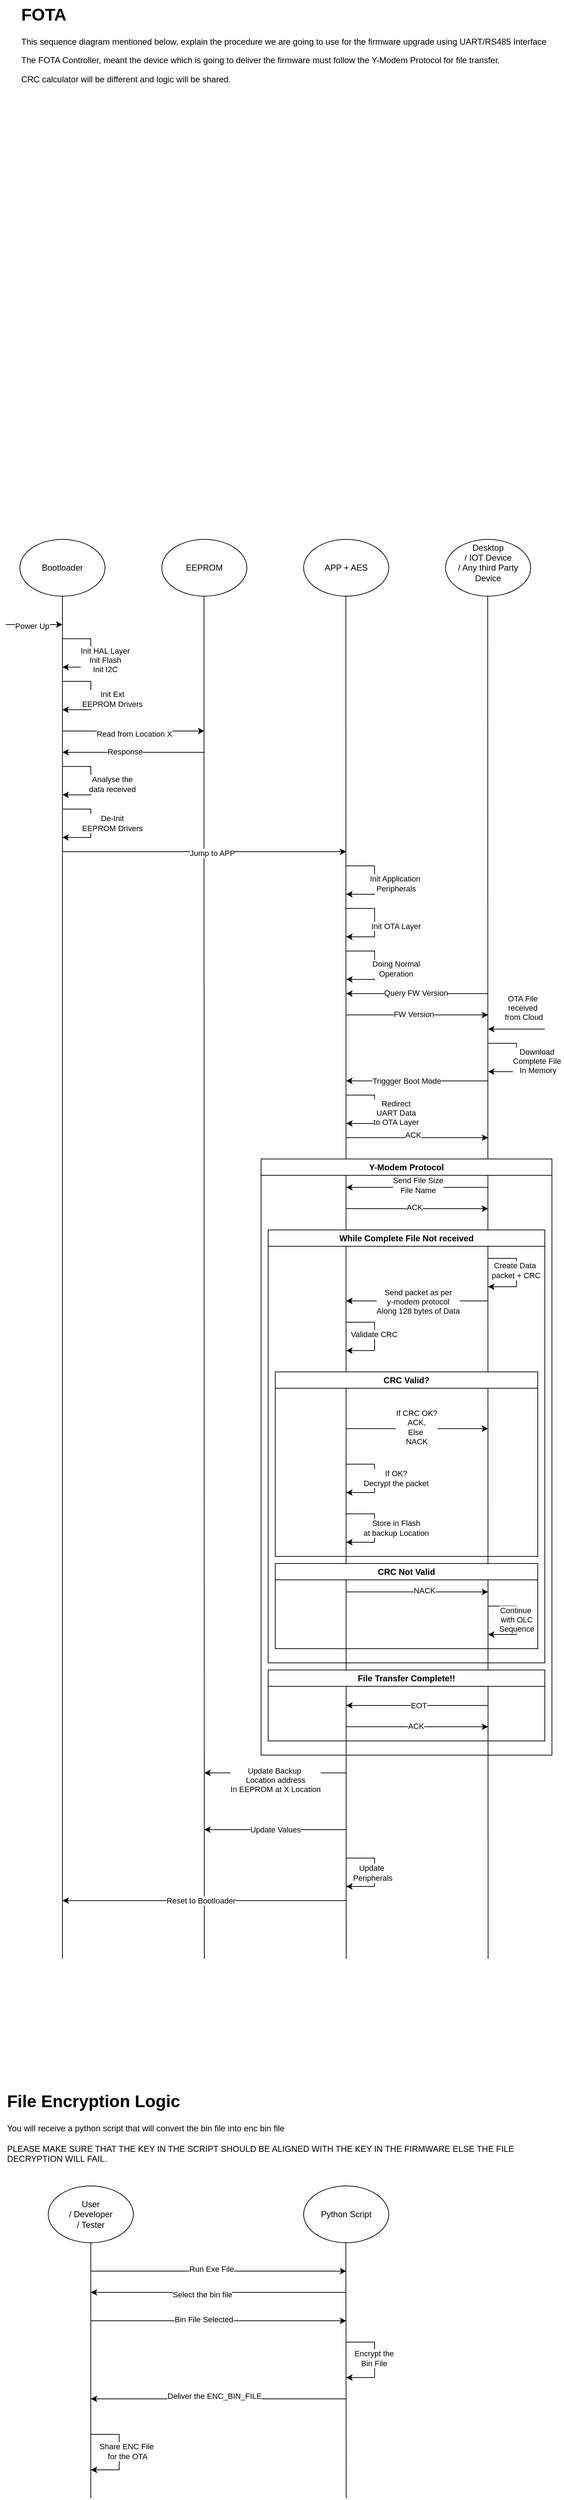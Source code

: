 <mxfile version="24.4.4" type="device">
  <diagram name="Page-1" id="2YBvvXClWsGukQMizWep">
    <mxGraphModel dx="984" dy="1767" grid="1" gridSize="10" guides="1" tooltips="1" connect="1" arrows="1" fold="1" page="1" pageScale="1" pageWidth="850" pageHeight="1100" math="0" shadow="0">
      <root>
        <mxCell id="0" />
        <mxCell id="1" parent="0" />
        <mxCell id="lax63M6g1z-l_vcYS6Rf-1" value="Bootloader" style="ellipse;whiteSpace=wrap;html=1;" vertex="1" parent="1">
          <mxGeometry x="60" y="40" width="120" height="80" as="geometry" />
        </mxCell>
        <mxCell id="lax63M6g1z-l_vcYS6Rf-2" value="EEPROM" style="ellipse;whiteSpace=wrap;html=1;" vertex="1" parent="1">
          <mxGeometry x="260" y="40" width="120" height="80" as="geometry" />
        </mxCell>
        <mxCell id="lax63M6g1z-l_vcYS6Rf-3" value="APP + AES" style="ellipse;whiteSpace=wrap;html=1;" vertex="1" parent="1">
          <mxGeometry x="460" y="40" width="120" height="80" as="geometry" />
        </mxCell>
        <mxCell id="lax63M6g1z-l_vcYS6Rf-4" value="Desktop&lt;div&gt;/ IOT Device&lt;/div&gt;&lt;div&gt;/ Any third Party Device&lt;/div&gt;&lt;div&gt;&lt;div&gt;&lt;br&gt;&lt;/div&gt;&lt;/div&gt;" style="ellipse;whiteSpace=wrap;html=1;" vertex="1" parent="1">
          <mxGeometry x="660" y="40" width="120" height="80" as="geometry" />
        </mxCell>
        <mxCell id="lax63M6g1z-l_vcYS6Rf-5" value="" style="endArrow=none;html=1;rounded=0;entryX=0.5;entryY=1;entryDx=0;entryDy=0;" edge="1" parent="1" target="lax63M6g1z-l_vcYS6Rf-1">
          <mxGeometry width="50" height="50" relative="1" as="geometry">
            <mxPoint x="120" y="2040" as="sourcePoint" />
            <mxPoint x="460" y="280" as="targetPoint" />
          </mxGeometry>
        </mxCell>
        <mxCell id="lax63M6g1z-l_vcYS6Rf-6" value="" style="endArrow=none;html=1;rounded=0;entryX=0.5;entryY=1;entryDx=0;entryDy=0;" edge="1" parent="1">
          <mxGeometry width="50" height="50" relative="1" as="geometry">
            <mxPoint x="320" y="2040" as="sourcePoint" />
            <mxPoint x="319.5" y="120" as="targetPoint" />
          </mxGeometry>
        </mxCell>
        <mxCell id="lax63M6g1z-l_vcYS6Rf-7" value="" style="endArrow=none;html=1;rounded=0;entryX=0.5;entryY=1;entryDx=0;entryDy=0;" edge="1" parent="1">
          <mxGeometry width="50" height="50" relative="1" as="geometry">
            <mxPoint x="520" y="2040" as="sourcePoint" />
            <mxPoint x="519.5" y="120" as="targetPoint" />
          </mxGeometry>
        </mxCell>
        <mxCell id="lax63M6g1z-l_vcYS6Rf-10" value="" style="endArrow=classic;html=1;rounded=0;" edge="1" parent="1">
          <mxGeometry width="50" height="50" relative="1" as="geometry">
            <mxPoint x="40" y="160" as="sourcePoint" />
            <mxPoint x="120" y="160" as="targetPoint" />
          </mxGeometry>
        </mxCell>
        <mxCell id="lax63M6g1z-l_vcYS6Rf-11" value="Power Up" style="edgeLabel;html=1;align=center;verticalAlign=middle;resizable=0;points=[];" vertex="1" connectable="0" parent="lax63M6g1z-l_vcYS6Rf-10">
          <mxGeometry x="-0.075" y="-2" relative="1" as="geometry">
            <mxPoint as="offset" />
          </mxGeometry>
        </mxCell>
        <mxCell id="lax63M6g1z-l_vcYS6Rf-12" value="" style="endArrow=classic;html=1;rounded=0;" edge="1" parent="1">
          <mxGeometry width="50" height="50" relative="1" as="geometry">
            <mxPoint x="120" y="180" as="sourcePoint" />
            <mxPoint x="120" y="220" as="targetPoint" />
            <Array as="points">
              <mxPoint x="160" y="180" />
              <mxPoint x="160" y="220" />
            </Array>
          </mxGeometry>
        </mxCell>
        <mxCell id="lax63M6g1z-l_vcYS6Rf-15" value="Init HAL Layer&lt;div&gt;Init Flash&lt;/div&gt;&lt;div&gt;Init I2C&lt;/div&gt;" style="edgeLabel;html=1;align=center;verticalAlign=middle;resizable=0;points=[];" vertex="1" connectable="0" parent="lax63M6g1z-l_vcYS6Rf-12">
          <mxGeometry x="-0.017" relative="1" as="geometry">
            <mxPoint x="20" y="11" as="offset" />
          </mxGeometry>
        </mxCell>
        <mxCell id="lax63M6g1z-l_vcYS6Rf-14" value="" style="endArrow=none;html=1;rounded=0;entryX=0.5;entryY=1;entryDx=0;entryDy=0;" edge="1" parent="1">
          <mxGeometry width="50" height="50" relative="1" as="geometry">
            <mxPoint x="720" y="2040" as="sourcePoint" />
            <mxPoint x="719.5" y="120" as="targetPoint" />
          </mxGeometry>
        </mxCell>
        <mxCell id="lax63M6g1z-l_vcYS6Rf-18" value="" style="endArrow=classic;html=1;rounded=0;" edge="1" parent="1">
          <mxGeometry width="50" height="50" relative="1" as="geometry">
            <mxPoint x="120" y="240" as="sourcePoint" />
            <mxPoint x="120" y="280" as="targetPoint" />
            <Array as="points">
              <mxPoint x="160" y="240" />
              <mxPoint x="160" y="280" />
            </Array>
          </mxGeometry>
        </mxCell>
        <mxCell id="lax63M6g1z-l_vcYS6Rf-20" value="Init Ext&lt;div&gt;EEPROM Drivers&lt;/div&gt;" style="edgeLabel;html=1;align=center;verticalAlign=middle;resizable=0;points=[];" vertex="1" connectable="0" parent="lax63M6g1z-l_vcYS6Rf-18">
          <mxGeometry x="0.083" relative="1" as="geometry">
            <mxPoint x="30" as="offset" />
          </mxGeometry>
        </mxCell>
        <mxCell id="lax63M6g1z-l_vcYS6Rf-21" value="" style="endArrow=classic;html=1;rounded=0;" edge="1" parent="1">
          <mxGeometry width="50" height="50" relative="1" as="geometry">
            <mxPoint x="120" y="310" as="sourcePoint" />
            <mxPoint x="320" y="310" as="targetPoint" />
          </mxGeometry>
        </mxCell>
        <mxCell id="lax63M6g1z-l_vcYS6Rf-22" value="Read from Location X" style="edgeLabel;html=1;align=center;verticalAlign=middle;resizable=0;points=[];" vertex="1" connectable="0" parent="lax63M6g1z-l_vcYS6Rf-21">
          <mxGeometry x="0.01" y="-4" relative="1" as="geometry">
            <mxPoint as="offset" />
          </mxGeometry>
        </mxCell>
        <mxCell id="lax63M6g1z-l_vcYS6Rf-23" value="" style="endArrow=classic;html=1;rounded=0;" edge="1" parent="1">
          <mxGeometry width="50" height="50" relative="1" as="geometry">
            <mxPoint x="320" y="340" as="sourcePoint" />
            <mxPoint x="120" y="340" as="targetPoint" />
            <Array as="points">
              <mxPoint x="220" y="340" />
            </Array>
          </mxGeometry>
        </mxCell>
        <mxCell id="lax63M6g1z-l_vcYS6Rf-24" value="Response" style="edgeLabel;html=1;align=center;verticalAlign=middle;resizable=0;points=[];" vertex="1" connectable="0" parent="lax63M6g1z-l_vcYS6Rf-23">
          <mxGeometry x="0.12" y="-1" relative="1" as="geometry">
            <mxPoint as="offset" />
          </mxGeometry>
        </mxCell>
        <mxCell id="lax63M6g1z-l_vcYS6Rf-26" value="" style="endArrow=classic;html=1;rounded=0;" edge="1" parent="1">
          <mxGeometry width="50" height="50" relative="1" as="geometry">
            <mxPoint x="120" y="360" as="sourcePoint" />
            <mxPoint x="120" y="400" as="targetPoint" />
            <Array as="points">
              <mxPoint x="160" y="360" />
              <mxPoint x="160" y="400" />
            </Array>
          </mxGeometry>
        </mxCell>
        <mxCell id="lax63M6g1z-l_vcYS6Rf-27" value="Analyse the&lt;div&gt;data received&lt;/div&gt;" style="edgeLabel;html=1;align=center;verticalAlign=middle;resizable=0;points=[];" vertex="1" connectable="0" parent="lax63M6g1z-l_vcYS6Rf-26">
          <mxGeometry x="0.083" relative="1" as="geometry">
            <mxPoint x="30" as="offset" />
          </mxGeometry>
        </mxCell>
        <mxCell id="lax63M6g1z-l_vcYS6Rf-28" value="" style="endArrow=classic;html=1;rounded=0;" edge="1" parent="1">
          <mxGeometry width="50" height="50" relative="1" as="geometry">
            <mxPoint x="120" y="480" as="sourcePoint" />
            <mxPoint x="520" y="480" as="targetPoint" />
          </mxGeometry>
        </mxCell>
        <mxCell id="lax63M6g1z-l_vcYS6Rf-29" value="Jump to APP" style="edgeLabel;html=1;align=center;verticalAlign=middle;resizable=0;points=[];" vertex="1" connectable="0" parent="lax63M6g1z-l_vcYS6Rf-28">
          <mxGeometry x="0.055" y="-2" relative="1" as="geometry">
            <mxPoint as="offset" />
          </mxGeometry>
        </mxCell>
        <mxCell id="lax63M6g1z-l_vcYS6Rf-31" value="" style="endArrow=classic;html=1;rounded=0;" edge="1" parent="1">
          <mxGeometry width="50" height="50" relative="1" as="geometry">
            <mxPoint x="520" y="500" as="sourcePoint" />
            <mxPoint x="520" y="540" as="targetPoint" />
            <Array as="points">
              <mxPoint x="560" y="500" />
              <mxPoint x="560" y="540" />
            </Array>
          </mxGeometry>
        </mxCell>
        <mxCell id="lax63M6g1z-l_vcYS6Rf-32" value="Init Application&amp;nbsp;&lt;div&gt;Peripherals&lt;/div&gt;" style="edgeLabel;html=1;align=center;verticalAlign=middle;resizable=0;points=[];" vertex="1" connectable="0" parent="lax63M6g1z-l_vcYS6Rf-31">
          <mxGeometry x="0.083" relative="1" as="geometry">
            <mxPoint x="30" as="offset" />
          </mxGeometry>
        </mxCell>
        <mxCell id="lax63M6g1z-l_vcYS6Rf-33" value="" style="endArrow=classic;html=1;rounded=0;" edge="1" parent="1">
          <mxGeometry width="50" height="50" relative="1" as="geometry">
            <mxPoint x="120" y="420" as="sourcePoint" />
            <mxPoint x="120" y="460" as="targetPoint" />
            <Array as="points">
              <mxPoint x="160" y="420" />
              <mxPoint x="160" y="460" />
            </Array>
          </mxGeometry>
        </mxCell>
        <mxCell id="lax63M6g1z-l_vcYS6Rf-34" value="De-Init&lt;div&gt;EEPROM Drivers&lt;/div&gt;" style="edgeLabel;html=1;align=center;verticalAlign=middle;resizable=0;points=[];" vertex="1" connectable="0" parent="lax63M6g1z-l_vcYS6Rf-33">
          <mxGeometry x="0.083" relative="1" as="geometry">
            <mxPoint x="30" y="-5" as="offset" />
          </mxGeometry>
        </mxCell>
        <mxCell id="lax63M6g1z-l_vcYS6Rf-35" value="" style="endArrow=classic;html=1;rounded=0;" edge="1" parent="1">
          <mxGeometry width="50" height="50" relative="1" as="geometry">
            <mxPoint x="520" y="560" as="sourcePoint" />
            <mxPoint x="520" y="600" as="targetPoint" />
            <Array as="points">
              <mxPoint x="560" y="560" />
              <mxPoint x="560" y="600" />
            </Array>
          </mxGeometry>
        </mxCell>
        <mxCell id="lax63M6g1z-l_vcYS6Rf-36" value="Init OTA Layer" style="edgeLabel;html=1;align=center;verticalAlign=middle;resizable=0;points=[];" vertex="1" connectable="0" parent="lax63M6g1z-l_vcYS6Rf-35">
          <mxGeometry x="0.083" relative="1" as="geometry">
            <mxPoint x="30" as="offset" />
          </mxGeometry>
        </mxCell>
        <mxCell id="lax63M6g1z-l_vcYS6Rf-37" value="" style="endArrow=classic;html=1;rounded=0;" edge="1" parent="1">
          <mxGeometry width="50" height="50" relative="1" as="geometry">
            <mxPoint x="800" y="730" as="sourcePoint" />
            <mxPoint x="720" y="730" as="targetPoint" />
          </mxGeometry>
        </mxCell>
        <mxCell id="lax63M6g1z-l_vcYS6Rf-38" value="OTA File&amp;nbsp;&lt;div&gt;received&amp;nbsp;&lt;/div&gt;&lt;div&gt;from Cloud&lt;/div&gt;" style="edgeLabel;html=1;align=center;verticalAlign=middle;resizable=0;points=[];" vertex="1" connectable="0" parent="lax63M6g1z-l_vcYS6Rf-37">
          <mxGeometry x="0.125" relative="1" as="geometry">
            <mxPoint x="15" y="-30" as="offset" />
          </mxGeometry>
        </mxCell>
        <mxCell id="lax63M6g1z-l_vcYS6Rf-39" value="" style="endArrow=classic;html=1;rounded=0;" edge="1" parent="1">
          <mxGeometry width="50" height="50" relative="1" as="geometry">
            <mxPoint x="720" y="750" as="sourcePoint" />
            <mxPoint x="720" y="790" as="targetPoint" />
            <Array as="points">
              <mxPoint x="760" y="750" />
              <mxPoint x="760" y="790" />
            </Array>
          </mxGeometry>
        </mxCell>
        <mxCell id="lax63M6g1z-l_vcYS6Rf-40" value="Download&amp;nbsp;&lt;div&gt;Complete File&amp;nbsp;&lt;/div&gt;&lt;div&gt;In Memory&lt;/div&gt;" style="edgeLabel;html=1;align=center;verticalAlign=middle;resizable=0;points=[];" vertex="1" connectable="0" parent="lax63M6g1z-l_vcYS6Rf-39">
          <mxGeometry x="0.083" relative="1" as="geometry">
            <mxPoint x="30" as="offset" />
          </mxGeometry>
        </mxCell>
        <mxCell id="lax63M6g1z-l_vcYS6Rf-41" value="" style="endArrow=classic;html=1;rounded=0;" edge="1" parent="1">
          <mxGeometry width="50" height="50" relative="1" as="geometry">
            <mxPoint x="520" y="620" as="sourcePoint" />
            <mxPoint x="520" y="660" as="targetPoint" />
            <Array as="points">
              <mxPoint x="560" y="620" />
              <mxPoint x="560" y="660" />
            </Array>
          </mxGeometry>
        </mxCell>
        <mxCell id="lax63M6g1z-l_vcYS6Rf-42" value="Doing Normal&lt;div&gt;Operation&lt;/div&gt;" style="edgeLabel;html=1;align=center;verticalAlign=middle;resizable=0;points=[];" vertex="1" connectable="0" parent="lax63M6g1z-l_vcYS6Rf-41">
          <mxGeometry x="0.083" relative="1" as="geometry">
            <mxPoint x="30" as="offset" />
          </mxGeometry>
        </mxCell>
        <mxCell id="lax63M6g1z-l_vcYS6Rf-44" value="" style="endArrow=classic;html=1;rounded=0;" edge="1" parent="1">
          <mxGeometry width="50" height="50" relative="1" as="geometry">
            <mxPoint x="720" y="803" as="sourcePoint" />
            <mxPoint x="520" y="803" as="targetPoint" />
          </mxGeometry>
        </mxCell>
        <mxCell id="lax63M6g1z-l_vcYS6Rf-45" value="Triggger Boot Mode" style="edgeLabel;html=1;align=center;verticalAlign=middle;resizable=0;points=[];" vertex="1" connectable="0" parent="lax63M6g1z-l_vcYS6Rf-44">
          <mxGeometry x="0.15" relative="1" as="geometry">
            <mxPoint as="offset" />
          </mxGeometry>
        </mxCell>
        <mxCell id="lax63M6g1z-l_vcYS6Rf-47" value="" style="endArrow=classic;html=1;rounded=0;" edge="1" parent="1">
          <mxGeometry width="50" height="50" relative="1" as="geometry">
            <mxPoint x="520" y="823" as="sourcePoint" />
            <mxPoint x="520" y="863" as="targetPoint" />
            <Array as="points">
              <mxPoint x="560" y="823" />
              <mxPoint x="560" y="863" />
            </Array>
          </mxGeometry>
        </mxCell>
        <mxCell id="lax63M6g1z-l_vcYS6Rf-48" value="Redirect&lt;div&gt;UART Data&lt;/div&gt;&lt;div&gt;to OTA Layer&lt;/div&gt;" style="edgeLabel;html=1;align=center;verticalAlign=middle;resizable=0;points=[];" vertex="1" connectable="0" parent="lax63M6g1z-l_vcYS6Rf-47">
          <mxGeometry x="0.083" relative="1" as="geometry">
            <mxPoint x="30" as="offset" />
          </mxGeometry>
        </mxCell>
        <mxCell id="lax63M6g1z-l_vcYS6Rf-49" value="" style="endArrow=classic;html=1;rounded=0;" edge="1" parent="1">
          <mxGeometry width="50" height="50" relative="1" as="geometry">
            <mxPoint x="520" y="883" as="sourcePoint" />
            <mxPoint x="720" y="883" as="targetPoint" />
          </mxGeometry>
        </mxCell>
        <mxCell id="lax63M6g1z-l_vcYS6Rf-50" value="ACK" style="edgeLabel;html=1;align=center;verticalAlign=middle;resizable=0;points=[];" vertex="1" connectable="0" parent="lax63M6g1z-l_vcYS6Rf-49">
          <mxGeometry x="-0.06" y="4" relative="1" as="geometry">
            <mxPoint as="offset" />
          </mxGeometry>
        </mxCell>
        <mxCell id="lax63M6g1z-l_vcYS6Rf-51" value="Y-Modem Protocol" style="swimlane;whiteSpace=wrap;html=1;" vertex="1" parent="1">
          <mxGeometry x="400" y="913" width="410" height="840" as="geometry" />
        </mxCell>
        <mxCell id="lax63M6g1z-l_vcYS6Rf-53" value="" style="endArrow=classic;html=1;rounded=0;" edge="1" parent="lax63M6g1z-l_vcYS6Rf-51">
          <mxGeometry width="50" height="50" relative="1" as="geometry">
            <mxPoint x="320" y="40" as="sourcePoint" />
            <mxPoint x="120" y="40" as="targetPoint" />
          </mxGeometry>
        </mxCell>
        <mxCell id="lax63M6g1z-l_vcYS6Rf-54" value="Send File Size&lt;div&gt;File Name&lt;/div&gt;" style="edgeLabel;html=1;align=center;verticalAlign=middle;resizable=0;points=[];" vertex="1" connectable="0" parent="lax63M6g1z-l_vcYS6Rf-53">
          <mxGeometry x="-0.01" y="-3" relative="1" as="geometry">
            <mxPoint as="offset" />
          </mxGeometry>
        </mxCell>
        <mxCell id="lax63M6g1z-l_vcYS6Rf-59" value="While Complete File Not received" style="swimlane;whiteSpace=wrap;html=1;" vertex="1" parent="lax63M6g1z-l_vcYS6Rf-51">
          <mxGeometry x="10" y="100" width="390" height="610" as="geometry" />
        </mxCell>
        <mxCell id="lax63M6g1z-l_vcYS6Rf-60" value="" style="endArrow=classic;html=1;rounded=0;" edge="1" parent="lax63M6g1z-l_vcYS6Rf-59">
          <mxGeometry width="50" height="50" relative="1" as="geometry">
            <mxPoint x="310" y="100" as="sourcePoint" />
            <mxPoint x="110" y="100" as="targetPoint" />
          </mxGeometry>
        </mxCell>
        <mxCell id="lax63M6g1z-l_vcYS6Rf-61" value="Send packet as per&lt;div&gt;y-modem protocol&lt;/div&gt;&lt;div&gt;Along 128 bytes of Data&lt;/div&gt;" style="edgeLabel;html=1;align=center;verticalAlign=middle;resizable=0;points=[];" vertex="1" connectable="0" parent="lax63M6g1z-l_vcYS6Rf-60">
          <mxGeometry x="-0.01" y="1" relative="1" as="geometry">
            <mxPoint as="offset" />
          </mxGeometry>
        </mxCell>
        <mxCell id="lax63M6g1z-l_vcYS6Rf-75" value="" style="endArrow=classic;html=1;rounded=0;" edge="1" parent="lax63M6g1z-l_vcYS6Rf-59">
          <mxGeometry width="50" height="50" relative="1" as="geometry">
            <mxPoint x="110" y="130" as="sourcePoint" />
            <mxPoint x="110" y="170" as="targetPoint" />
            <Array as="points">
              <mxPoint x="150" y="130" />
              <mxPoint x="150" y="170" />
            </Array>
          </mxGeometry>
        </mxCell>
        <mxCell id="lax63M6g1z-l_vcYS6Rf-76" value="Validate CRC" style="edgeLabel;html=1;align=center;verticalAlign=middle;resizable=0;points=[];" vertex="1" connectable="0" parent="lax63M6g1z-l_vcYS6Rf-75">
          <mxGeometry x="-0.05" y="-1" relative="1" as="geometry">
            <mxPoint as="offset" />
          </mxGeometry>
        </mxCell>
        <mxCell id="lax63M6g1z-l_vcYS6Rf-94" value="CRC Valid?" style="swimlane;whiteSpace=wrap;html=1;" vertex="1" parent="lax63M6g1z-l_vcYS6Rf-59">
          <mxGeometry x="10" y="200" width="370" height="260" as="geometry" />
        </mxCell>
        <mxCell id="lax63M6g1z-l_vcYS6Rf-85" value="" style="endArrow=classic;html=1;rounded=0;" edge="1" parent="lax63M6g1z-l_vcYS6Rf-94">
          <mxGeometry width="50" height="50" relative="1" as="geometry">
            <mxPoint x="100" y="200" as="sourcePoint" />
            <mxPoint x="100" y="240" as="targetPoint" />
            <Array as="points">
              <mxPoint x="140" y="200" />
              <mxPoint x="140" y="240" />
            </Array>
          </mxGeometry>
        </mxCell>
        <mxCell id="lax63M6g1z-l_vcYS6Rf-86" value="Store in Flash&lt;div&gt;at backup Location&lt;/div&gt;" style="edgeLabel;html=1;align=center;verticalAlign=middle;resizable=0;points=[];" vertex="1" connectable="0" parent="lax63M6g1z-l_vcYS6Rf-85">
          <mxGeometry x="-0.05" y="-1" relative="1" as="geometry">
            <mxPoint x="31" y="3" as="offset" />
          </mxGeometry>
        </mxCell>
        <mxCell id="lax63M6g1z-l_vcYS6Rf-82" value="" style="endArrow=classic;html=1;rounded=0;" edge="1" parent="lax63M6g1z-l_vcYS6Rf-94">
          <mxGeometry width="50" height="50" relative="1" as="geometry">
            <mxPoint x="100" y="130" as="sourcePoint" />
            <mxPoint x="100" y="170" as="targetPoint" />
            <Array as="points">
              <mxPoint x="140" y="130" />
              <mxPoint x="140" y="170" />
            </Array>
          </mxGeometry>
        </mxCell>
        <mxCell id="lax63M6g1z-l_vcYS6Rf-83" value="If OK?&lt;div&gt;Decrypt the packet&lt;/div&gt;" style="edgeLabel;html=1;align=center;verticalAlign=middle;resizable=0;points=[];" vertex="1" connectable="0" parent="lax63M6g1z-l_vcYS6Rf-82">
          <mxGeometry x="-0.05" y="-1" relative="1" as="geometry">
            <mxPoint x="31" y="3" as="offset" />
          </mxGeometry>
        </mxCell>
        <mxCell id="lax63M6g1z-l_vcYS6Rf-78" value="" style="endArrow=classic;html=1;rounded=0;" edge="1" parent="lax63M6g1z-l_vcYS6Rf-94">
          <mxGeometry width="50" height="50" relative="1" as="geometry">
            <mxPoint x="100" y="80" as="sourcePoint" />
            <mxPoint x="300" y="80" as="targetPoint" />
          </mxGeometry>
        </mxCell>
        <mxCell id="lax63M6g1z-l_vcYS6Rf-79" value="If CRC OK?&lt;div&gt;ACK,&lt;/div&gt;&lt;div&gt;Else&amp;nbsp;&lt;/div&gt;&lt;div&gt;NACK&lt;/div&gt;" style="edgeLabel;html=1;align=center;verticalAlign=middle;resizable=0;points=[];" vertex="1" connectable="0" parent="lax63M6g1z-l_vcYS6Rf-78">
          <mxGeometry x="-0.01" y="2" relative="1" as="geometry">
            <mxPoint as="offset" />
          </mxGeometry>
        </mxCell>
        <mxCell id="lax63M6g1z-l_vcYS6Rf-95" value="CRC Not Valid" style="swimlane;whiteSpace=wrap;html=1;" vertex="1" parent="lax63M6g1z-l_vcYS6Rf-59">
          <mxGeometry x="10" y="470" width="370" height="120" as="geometry" />
        </mxCell>
        <mxCell id="lax63M6g1z-l_vcYS6Rf-103" value="File Transfer Complete!!" style="swimlane;whiteSpace=wrap;html=1;" vertex="1" parent="lax63M6g1z-l_vcYS6Rf-51">
          <mxGeometry x="10" y="720" width="390" height="100" as="geometry" />
        </mxCell>
        <mxCell id="lax63M6g1z-l_vcYS6Rf-106" value="" style="endArrow=classic;html=1;rounded=0;" edge="1" parent="lax63M6g1z-l_vcYS6Rf-103">
          <mxGeometry width="50" height="50" relative="1" as="geometry">
            <mxPoint x="110" y="80" as="sourcePoint" />
            <mxPoint x="310" y="80" as="targetPoint" />
          </mxGeometry>
        </mxCell>
        <mxCell id="lax63M6g1z-l_vcYS6Rf-107" value="ACK" style="edgeLabel;html=1;align=center;verticalAlign=middle;resizable=0;points=[];" vertex="1" connectable="0" parent="lax63M6g1z-l_vcYS6Rf-106">
          <mxGeometry x="-0.02" y="1" relative="1" as="geometry">
            <mxPoint as="offset" />
          </mxGeometry>
        </mxCell>
        <mxCell id="lax63M6g1z-l_vcYS6Rf-55" value="" style="endArrow=classic;html=1;rounded=0;" edge="1" parent="1">
          <mxGeometry width="50" height="50" relative="1" as="geometry">
            <mxPoint x="520" y="983" as="sourcePoint" />
            <mxPoint x="720" y="983" as="targetPoint" />
          </mxGeometry>
        </mxCell>
        <mxCell id="lax63M6g1z-l_vcYS6Rf-56" value="ACK" style="edgeLabel;html=1;align=center;verticalAlign=middle;resizable=0;points=[];" vertex="1" connectable="0" parent="lax63M6g1z-l_vcYS6Rf-55">
          <mxGeometry x="-0.04" y="2" relative="1" as="geometry">
            <mxPoint as="offset" />
          </mxGeometry>
        </mxCell>
        <mxCell id="lax63M6g1z-l_vcYS6Rf-62" value="" style="endArrow=classic;html=1;rounded=0;" edge="1" parent="1">
          <mxGeometry width="50" height="50" relative="1" as="geometry">
            <mxPoint x="720" y="1053" as="sourcePoint" />
            <mxPoint x="720" y="1093" as="targetPoint" />
            <Array as="points">
              <mxPoint x="760" y="1053" />
              <mxPoint x="760" y="1093" />
            </Array>
          </mxGeometry>
        </mxCell>
        <mxCell id="lax63M6g1z-l_vcYS6Rf-63" value="Create Data&amp;nbsp;&lt;div&gt;packet + CRC&lt;/div&gt;" style="edgeLabel;html=1;align=center;verticalAlign=middle;resizable=0;points=[];" vertex="1" connectable="0" parent="lax63M6g1z-l_vcYS6Rf-62">
          <mxGeometry x="-0.05" y="-1" relative="1" as="geometry">
            <mxPoint as="offset" />
          </mxGeometry>
        </mxCell>
        <mxCell id="lax63M6g1z-l_vcYS6Rf-96" value="" style="endArrow=classic;html=1;rounded=0;" edge="1" parent="1">
          <mxGeometry width="50" height="50" relative="1" as="geometry">
            <mxPoint x="520" y="1523" as="sourcePoint" />
            <mxPoint x="720" y="1523" as="targetPoint" />
          </mxGeometry>
        </mxCell>
        <mxCell id="lax63M6g1z-l_vcYS6Rf-97" value="NACK" style="edgeLabel;html=1;align=center;verticalAlign=middle;resizable=0;points=[];" vertex="1" connectable="0" parent="lax63M6g1z-l_vcYS6Rf-96">
          <mxGeometry x="0.1" y="2" relative="1" as="geometry">
            <mxPoint as="offset" />
          </mxGeometry>
        </mxCell>
        <mxCell id="lax63M6g1z-l_vcYS6Rf-100" value="" style="endArrow=classic;html=1;rounded=0;" edge="1" parent="1">
          <mxGeometry width="50" height="50" relative="1" as="geometry">
            <mxPoint x="720" y="1543" as="sourcePoint" />
            <mxPoint x="720" y="1583" as="targetPoint" />
            <Array as="points">
              <mxPoint x="760" y="1543" />
              <mxPoint x="760" y="1583" />
            </Array>
          </mxGeometry>
        </mxCell>
        <mxCell id="lax63M6g1z-l_vcYS6Rf-101" value="Continue&amp;nbsp;&lt;div&gt;with OLC&lt;/div&gt;&lt;div&gt;Sequence&lt;/div&gt;" style="edgeLabel;html=1;align=center;verticalAlign=middle;resizable=0;points=[];" vertex="1" connectable="0" parent="lax63M6g1z-l_vcYS6Rf-100">
          <mxGeometry x="-0.017" relative="1" as="geometry">
            <mxPoint as="offset" />
          </mxGeometry>
        </mxCell>
        <mxCell id="lax63M6g1z-l_vcYS6Rf-104" value="" style="endArrow=classic;html=1;rounded=0;" edge="1" parent="1">
          <mxGeometry width="50" height="50" relative="1" as="geometry">
            <mxPoint x="720" y="1683" as="sourcePoint" />
            <mxPoint x="520" y="1683" as="targetPoint" />
          </mxGeometry>
        </mxCell>
        <mxCell id="lax63M6g1z-l_vcYS6Rf-105" value="EOT" style="edgeLabel;html=1;align=center;verticalAlign=middle;resizable=0;points=[];" vertex="1" connectable="0" parent="lax63M6g1z-l_vcYS6Rf-104">
          <mxGeometry x="-0.02" relative="1" as="geometry">
            <mxPoint as="offset" />
          </mxGeometry>
        </mxCell>
        <mxCell id="lax63M6g1z-l_vcYS6Rf-108" value="" style="endArrow=classic;html=1;rounded=0;" edge="1" parent="1">
          <mxGeometry width="50" height="50" relative="1" as="geometry">
            <mxPoint x="520" y="1778" as="sourcePoint" />
            <mxPoint x="320" y="1778" as="targetPoint" />
            <Array as="points" />
          </mxGeometry>
        </mxCell>
        <mxCell id="lax63M6g1z-l_vcYS6Rf-110" value="Update Backup&amp;nbsp;&lt;div&gt;Location address&lt;/div&gt;&lt;div&gt;In EEPROM at X Location&lt;/div&gt;" style="edgeLabel;html=1;align=center;verticalAlign=middle;resizable=0;points=[];" vertex="1" connectable="0" parent="lax63M6g1z-l_vcYS6Rf-108">
          <mxGeometry x="0.15" y="-2" relative="1" as="geometry">
            <mxPoint x="15" y="12" as="offset" />
          </mxGeometry>
        </mxCell>
        <mxCell id="lax63M6g1z-l_vcYS6Rf-113" value="" style="endArrow=classic;html=1;rounded=0;" edge="1" parent="1">
          <mxGeometry width="50" height="50" relative="1" as="geometry">
            <mxPoint x="520" y="1858" as="sourcePoint" />
            <mxPoint x="320" y="1858" as="targetPoint" />
          </mxGeometry>
        </mxCell>
        <mxCell id="lax63M6g1z-l_vcYS6Rf-114" value="Update Values" style="edgeLabel;html=1;align=center;verticalAlign=middle;resizable=0;points=[];" vertex="1" connectable="0" parent="lax63M6g1z-l_vcYS6Rf-113">
          <mxGeometry x="-0.021" relative="1" as="geometry">
            <mxPoint x="-2" as="offset" />
          </mxGeometry>
        </mxCell>
        <mxCell id="lax63M6g1z-l_vcYS6Rf-115" value="" style="endArrow=classic;html=1;rounded=0;" edge="1" parent="1">
          <mxGeometry width="50" height="50" relative="1" as="geometry">
            <mxPoint x="520" y="1898" as="sourcePoint" />
            <mxPoint x="520" y="1938" as="targetPoint" />
            <Array as="points">
              <mxPoint x="560" y="1898" />
              <mxPoint x="560" y="1938" />
            </Array>
          </mxGeometry>
        </mxCell>
        <mxCell id="lax63M6g1z-l_vcYS6Rf-116" value="Update&amp;nbsp;&lt;div&gt;Peripherals&lt;/div&gt;" style="edgeLabel;html=1;align=center;verticalAlign=middle;resizable=0;points=[];" vertex="1" connectable="0" parent="lax63M6g1z-l_vcYS6Rf-115">
          <mxGeometry x="0.017" y="-3" relative="1" as="geometry">
            <mxPoint as="offset" />
          </mxGeometry>
        </mxCell>
        <mxCell id="lax63M6g1z-l_vcYS6Rf-117" value="" style="endArrow=classic;html=1;rounded=0;" edge="1" parent="1">
          <mxGeometry width="50" height="50" relative="1" as="geometry">
            <mxPoint x="520" y="1958" as="sourcePoint" />
            <mxPoint x="120" y="1958" as="targetPoint" />
          </mxGeometry>
        </mxCell>
        <mxCell id="lax63M6g1z-l_vcYS6Rf-118" value="Reset to Bootloader" style="edgeLabel;html=1;align=center;verticalAlign=middle;resizable=0;points=[];" vertex="1" connectable="0" parent="lax63M6g1z-l_vcYS6Rf-117">
          <mxGeometry x="0.025" relative="1" as="geometry">
            <mxPoint as="offset" />
          </mxGeometry>
        </mxCell>
        <mxCell id="lax63M6g1z-l_vcYS6Rf-119" value="&lt;h1 style=&quot;margin-top: 0px;&quot;&gt;FOTA&lt;/h1&gt;&lt;p&gt;This sequence diagram mentioned below, explain the procedure we are going to use for the firmware upgrade using UART/RS485 Interface&lt;/p&gt;&lt;p&gt;The FOTA Controller, meant the device which is going to deliver the firmware must follow the Y-Modem Protocol for file transfer.&lt;/p&gt;&lt;p&gt;CRC calculator will be different and logic will be shared.&lt;/p&gt;" style="text;html=1;whiteSpace=wrap;overflow=hidden;rounded=0;" vertex="1" parent="1">
          <mxGeometry x="60" y="-720" width="760" height="120" as="geometry" />
        </mxCell>
        <mxCell id="lax63M6g1z-l_vcYS6Rf-120" value="&lt;h1 style=&quot;margin-top: 0px;&quot;&gt;File Encryption Logic&lt;/h1&gt;&lt;div&gt;You will receive a python script that will convert the bin file into enc bin file&lt;/div&gt;&lt;div&gt;&lt;br&gt;&lt;/div&gt;&lt;div&gt;PLEASE MAKE SURE THAT THE KEY IN THE SCRIPT SHOULD BE ALIGNED WITH THE KEY IN THE FIRMWARE ELSE THE FILE DECRYPTION WILL FAIL.&lt;/div&gt;" style="text;html=1;whiteSpace=wrap;overflow=hidden;rounded=0;" vertex="1" parent="1">
          <mxGeometry x="40" y="2220" width="770" height="120" as="geometry" />
        </mxCell>
        <mxCell id="lax63M6g1z-l_vcYS6Rf-121" value="User&lt;div&gt;/ Developer&lt;/div&gt;&lt;div&gt;/ Tester&lt;/div&gt;" style="ellipse;whiteSpace=wrap;html=1;" vertex="1" parent="1">
          <mxGeometry x="100" y="2360" width="120" height="80" as="geometry" />
        </mxCell>
        <mxCell id="lax63M6g1z-l_vcYS6Rf-122" value="Python Script" style="ellipse;whiteSpace=wrap;html=1;" vertex="1" parent="1">
          <mxGeometry x="460" y="2360" width="120" height="80" as="geometry" />
        </mxCell>
        <mxCell id="lax63M6g1z-l_vcYS6Rf-124" value="" style="endArrow=none;html=1;rounded=0;" edge="1" parent="1">
          <mxGeometry width="50" height="50" relative="1" as="geometry">
            <mxPoint x="160" y="2800" as="sourcePoint" />
            <mxPoint x="160" y="2440" as="targetPoint" />
          </mxGeometry>
        </mxCell>
        <mxCell id="lax63M6g1z-l_vcYS6Rf-125" value="" style="endArrow=none;html=1;rounded=0;" edge="1" parent="1">
          <mxGeometry width="50" height="50" relative="1" as="geometry">
            <mxPoint x="520" y="2800" as="sourcePoint" />
            <mxPoint x="519.5" y="2440" as="targetPoint" />
          </mxGeometry>
        </mxCell>
        <mxCell id="lax63M6g1z-l_vcYS6Rf-126" value="" style="endArrow=classic;html=1;rounded=0;" edge="1" parent="1">
          <mxGeometry width="50" height="50" relative="1" as="geometry">
            <mxPoint x="160" y="2480" as="sourcePoint" />
            <mxPoint x="520" y="2480" as="targetPoint" />
          </mxGeometry>
        </mxCell>
        <mxCell id="lax63M6g1z-l_vcYS6Rf-127" value="Run Exe File" style="edgeLabel;html=1;align=center;verticalAlign=middle;resizable=0;points=[];" vertex="1" connectable="0" parent="lax63M6g1z-l_vcYS6Rf-126">
          <mxGeometry x="0.128" y="3" relative="1" as="geometry">
            <mxPoint x="-33" as="offset" />
          </mxGeometry>
        </mxCell>
        <mxCell id="lax63M6g1z-l_vcYS6Rf-128" value="" style="endArrow=classic;html=1;rounded=0;" edge="1" parent="1">
          <mxGeometry width="50" height="50" relative="1" as="geometry">
            <mxPoint x="520" y="2510" as="sourcePoint" />
            <mxPoint x="160" y="2510" as="targetPoint" />
          </mxGeometry>
        </mxCell>
        <mxCell id="lax63M6g1z-l_vcYS6Rf-129" value="Select the bin file" style="edgeLabel;html=1;align=center;verticalAlign=middle;resizable=0;points=[];" vertex="1" connectable="0" parent="lax63M6g1z-l_vcYS6Rf-128">
          <mxGeometry x="0.128" y="3" relative="1" as="geometry">
            <mxPoint as="offset" />
          </mxGeometry>
        </mxCell>
        <mxCell id="lax63M6g1z-l_vcYS6Rf-130" value="" style="endArrow=classic;html=1;rounded=0;" edge="1" parent="1">
          <mxGeometry width="50" height="50" relative="1" as="geometry">
            <mxPoint x="160" y="2550" as="sourcePoint" />
            <mxPoint x="520" y="2550" as="targetPoint" />
          </mxGeometry>
        </mxCell>
        <mxCell id="lax63M6g1z-l_vcYS6Rf-131" value="Bin File Selected" style="edgeLabel;html=1;align=center;verticalAlign=middle;resizable=0;points=[];" vertex="1" connectable="0" parent="lax63M6g1z-l_vcYS6Rf-130">
          <mxGeometry x="-0.117" y="2" relative="1" as="geometry">
            <mxPoint as="offset" />
          </mxGeometry>
        </mxCell>
        <mxCell id="lax63M6g1z-l_vcYS6Rf-132" value="" style="endArrow=classic;html=1;rounded=0;" edge="1" parent="1">
          <mxGeometry width="50" height="50" relative="1" as="geometry">
            <mxPoint x="520" y="2580" as="sourcePoint" />
            <mxPoint x="520" y="2630" as="targetPoint" />
            <Array as="points">
              <mxPoint x="560" y="2580" />
              <mxPoint x="560" y="2630" />
            </Array>
          </mxGeometry>
        </mxCell>
        <mxCell id="lax63M6g1z-l_vcYS6Rf-133" value="Encrypt the&lt;div&gt;Bin File&lt;/div&gt;" style="edgeLabel;html=1;align=center;verticalAlign=middle;resizable=0;points=[];" vertex="1" connectable="0" parent="lax63M6g1z-l_vcYS6Rf-132">
          <mxGeometry x="-0.031" y="-1" relative="1" as="geometry">
            <mxPoint as="offset" />
          </mxGeometry>
        </mxCell>
        <mxCell id="lax63M6g1z-l_vcYS6Rf-134" value="" style="endArrow=classic;html=1;rounded=0;" edge="1" parent="1">
          <mxGeometry width="50" height="50" relative="1" as="geometry">
            <mxPoint x="520" y="2660" as="sourcePoint" />
            <mxPoint x="160" y="2660" as="targetPoint" />
          </mxGeometry>
        </mxCell>
        <mxCell id="lax63M6g1z-l_vcYS6Rf-135" value="Deliver the ENC_BIN_FILE" style="edgeLabel;html=1;align=center;verticalAlign=middle;resizable=0;points=[];" vertex="1" connectable="0" parent="lax63M6g1z-l_vcYS6Rf-134">
          <mxGeometry x="0.033" y="-4" relative="1" as="geometry">
            <mxPoint as="offset" />
          </mxGeometry>
        </mxCell>
        <mxCell id="lax63M6g1z-l_vcYS6Rf-139" value="" style="endArrow=classic;html=1;rounded=0;" edge="1" parent="1">
          <mxGeometry width="50" height="50" relative="1" as="geometry">
            <mxPoint x="720" y="680" as="sourcePoint" />
            <mxPoint x="520" y="680" as="targetPoint" />
          </mxGeometry>
        </mxCell>
        <mxCell id="lax63M6g1z-l_vcYS6Rf-140" value="Query FW Version" style="edgeLabel;html=1;align=center;verticalAlign=middle;resizable=0;points=[];" vertex="1" connectable="0" parent="lax63M6g1z-l_vcYS6Rf-139">
          <mxGeometry x="0.02" y="-1" relative="1" as="geometry">
            <mxPoint as="offset" />
          </mxGeometry>
        </mxCell>
        <mxCell id="lax63M6g1z-l_vcYS6Rf-141" value="" style="endArrow=classic;html=1;rounded=0;" edge="1" parent="1">
          <mxGeometry width="50" height="50" relative="1" as="geometry">
            <mxPoint x="520" y="710" as="sourcePoint" />
            <mxPoint x="720" y="710" as="targetPoint" />
          </mxGeometry>
        </mxCell>
        <mxCell id="lax63M6g1z-l_vcYS6Rf-142" value="FW Version" style="edgeLabel;html=1;align=center;verticalAlign=middle;resizable=0;points=[];" vertex="1" connectable="0" parent="lax63M6g1z-l_vcYS6Rf-141">
          <mxGeometry x="-0.05" y="1" relative="1" as="geometry">
            <mxPoint as="offset" />
          </mxGeometry>
        </mxCell>
        <mxCell id="lax63M6g1z-l_vcYS6Rf-143" value="" style="endArrow=classic;html=1;rounded=0;" edge="1" parent="1">
          <mxGeometry width="50" height="50" relative="1" as="geometry">
            <mxPoint x="160" y="2710" as="sourcePoint" />
            <mxPoint x="160" y="2760" as="targetPoint" />
            <Array as="points">
              <mxPoint x="200" y="2710" />
              <mxPoint x="200" y="2760" />
            </Array>
          </mxGeometry>
        </mxCell>
        <mxCell id="lax63M6g1z-l_vcYS6Rf-144" value="Share ENC File&lt;div&gt;&amp;nbsp;for the OTA&lt;/div&gt;" style="edgeLabel;html=1;align=center;verticalAlign=middle;resizable=0;points=[];" vertex="1" connectable="0" parent="lax63M6g1z-l_vcYS6Rf-143">
          <mxGeometry x="-0.015" y="-1" relative="1" as="geometry">
            <mxPoint x="11" as="offset" />
          </mxGeometry>
        </mxCell>
      </root>
    </mxGraphModel>
  </diagram>
</mxfile>
